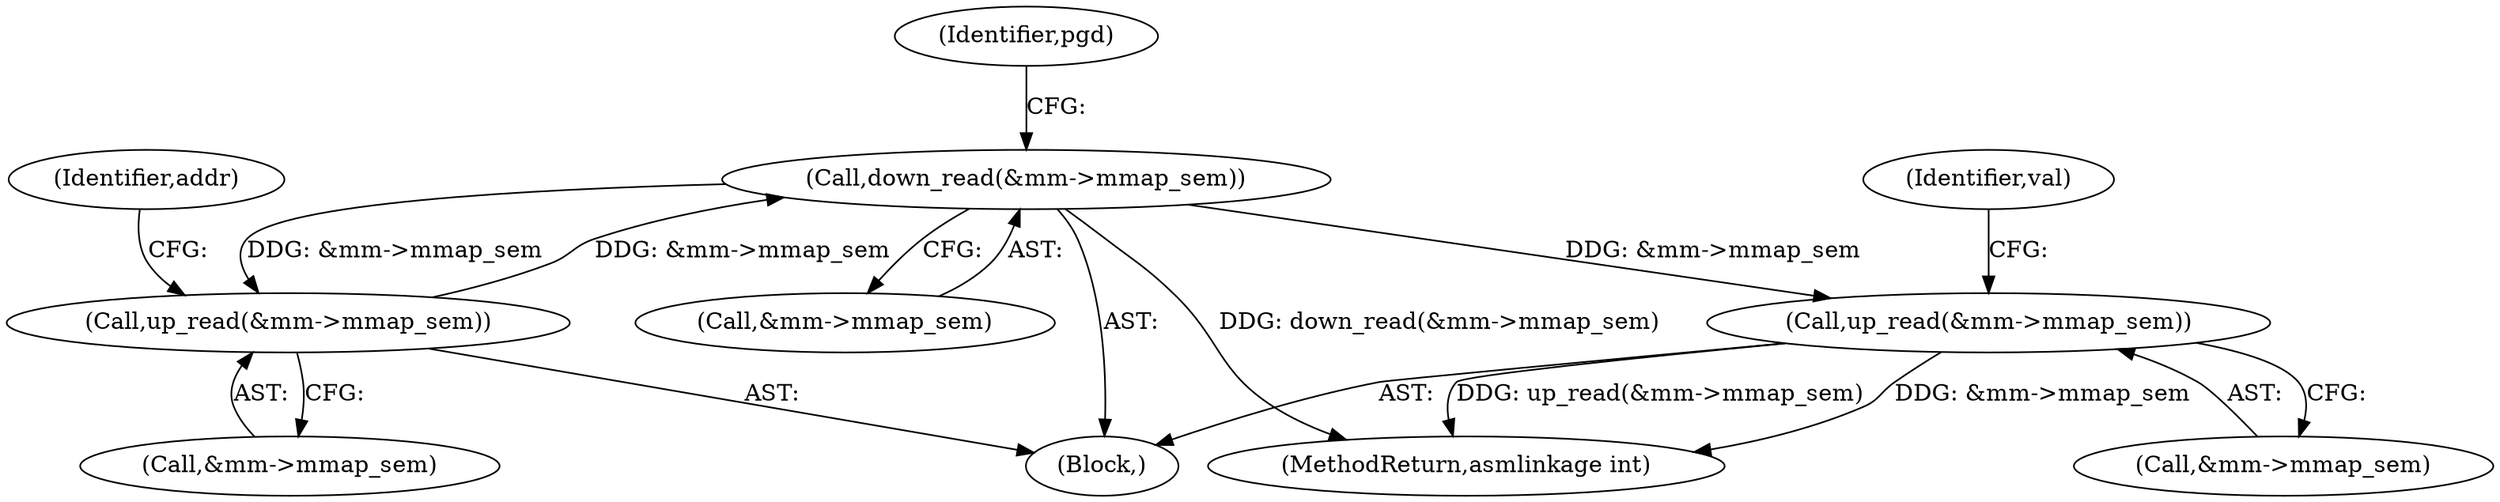digraph "0_linux_a4780adeefd042482f624f5e0d577bf9cdcbb760_1@API" {
"1000361" [label="(Call,up_read(&mm->mmap_sem))"];
"1000274" [label="(Call,down_read(&mm->mmap_sem))"];
"1000369" [label="(Call,up_read(&mm->mmap_sem))"];
"1000369" [label="(Call,up_read(&mm->mmap_sem))"];
"1000361" [label="(Call,up_read(&mm->mmap_sem))"];
"1000250" [label="(Block,)"];
"1000280" [label="(Identifier,pgd)"];
"1000459" [label="(MethodReturn,asmlinkage int)"];
"1000362" [label="(Call,&mm->mmap_sem)"];
"1000275" [label="(Call,&mm->mmap_sem)"];
"1000367" [label="(Identifier,val)"];
"1000370" [label="(Call,&mm->mmap_sem)"];
"1000375" [label="(Identifier,addr)"];
"1000274" [label="(Call,down_read(&mm->mmap_sem))"];
"1000361" -> "1000250"  [label="AST: "];
"1000361" -> "1000362"  [label="CFG: "];
"1000362" -> "1000361"  [label="AST: "];
"1000367" -> "1000361"  [label="CFG: "];
"1000361" -> "1000459"  [label="DDG: up_read(&mm->mmap_sem)"];
"1000361" -> "1000459"  [label="DDG: &mm->mmap_sem"];
"1000274" -> "1000361"  [label="DDG: &mm->mmap_sem"];
"1000274" -> "1000250"  [label="AST: "];
"1000274" -> "1000275"  [label="CFG: "];
"1000275" -> "1000274"  [label="AST: "];
"1000280" -> "1000274"  [label="CFG: "];
"1000274" -> "1000459"  [label="DDG: down_read(&mm->mmap_sem)"];
"1000369" -> "1000274"  [label="DDG: &mm->mmap_sem"];
"1000274" -> "1000369"  [label="DDG: &mm->mmap_sem"];
"1000369" -> "1000250"  [label="AST: "];
"1000369" -> "1000370"  [label="CFG: "];
"1000370" -> "1000369"  [label="AST: "];
"1000375" -> "1000369"  [label="CFG: "];
}

